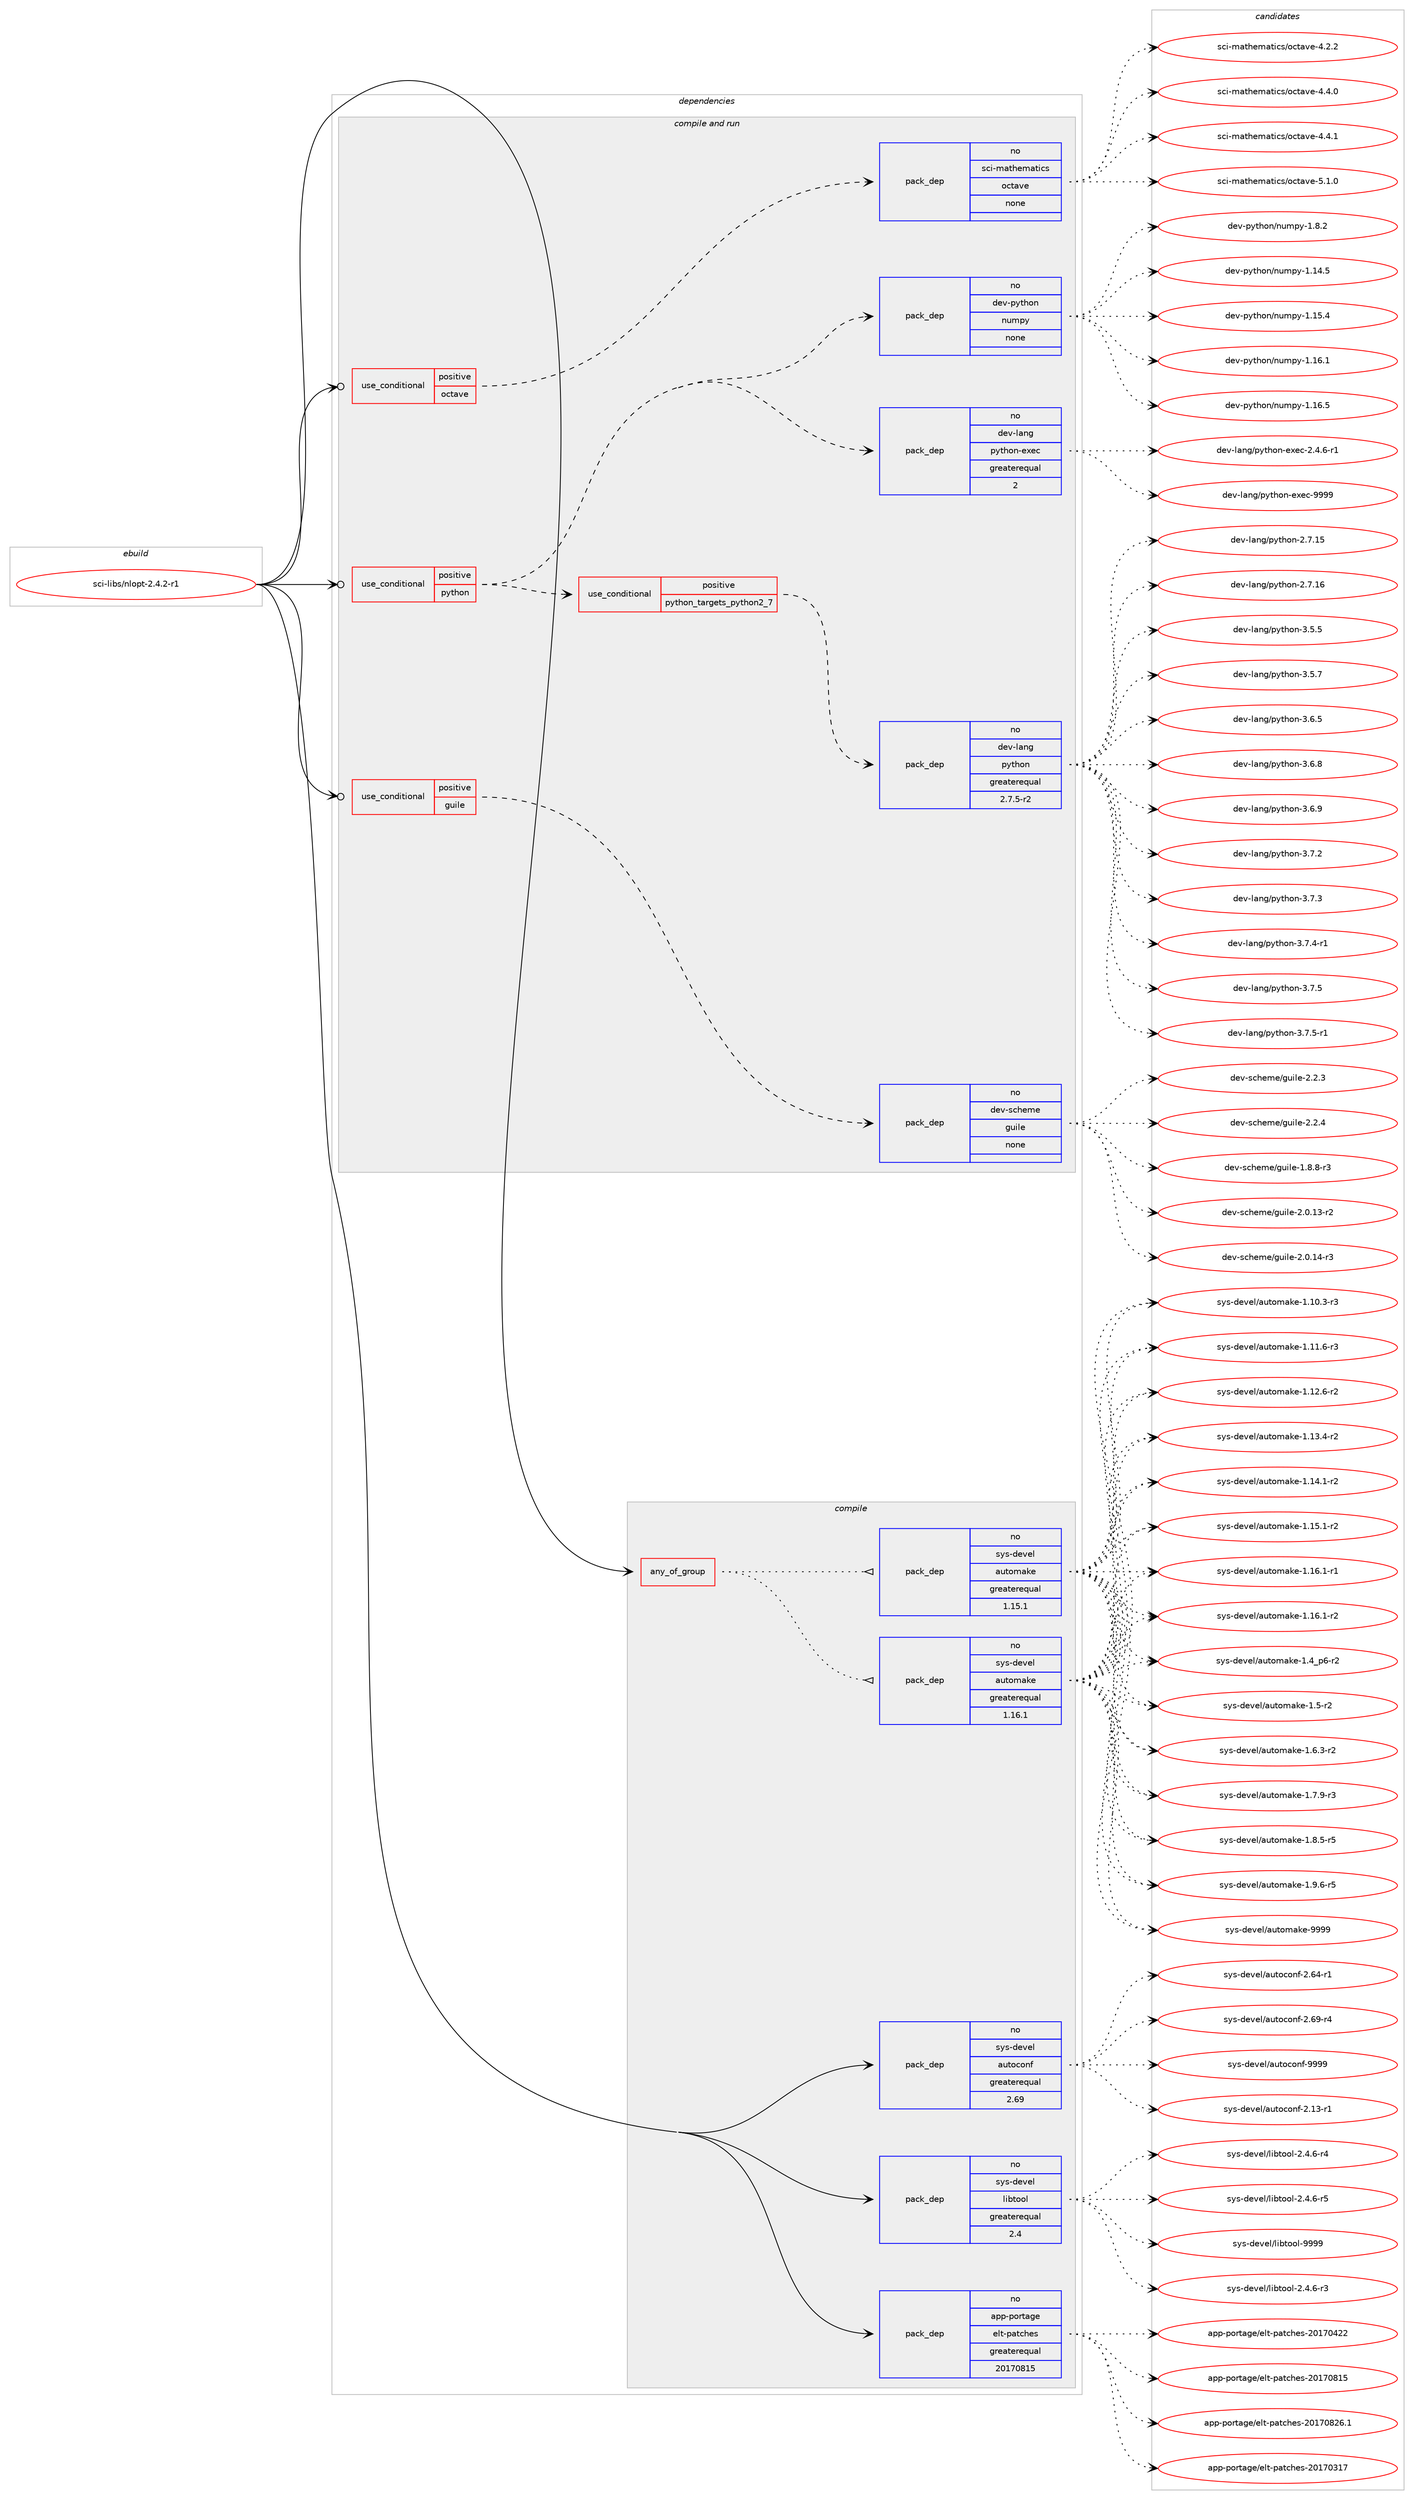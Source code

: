 digraph prolog {

# *************
# Graph options
# *************

newrank=true;
concentrate=true;
compound=true;
graph [rankdir=LR,fontname=Helvetica,fontsize=10,ranksep=1.5];#, ranksep=2.5, nodesep=0.2];
edge  [arrowhead=vee];
node  [fontname=Helvetica,fontsize=10];

# **********
# The ebuild
# **********

subgraph cluster_leftcol {
color=gray;
rank=same;
label=<<i>ebuild</i>>;
id [label="sci-libs/nlopt-2.4.2-r1", color=red, width=4, href="../sci-libs/nlopt-2.4.2-r1.svg"];
}

# ****************
# The dependencies
# ****************

subgraph cluster_midcol {
color=gray;
label=<<i>dependencies</i>>;
subgraph cluster_compile {
fillcolor="#eeeeee";
style=filled;
label=<<i>compile</i>>;
subgraph any14675 {
dependency858755 [label=<<TABLE BORDER="0" CELLBORDER="1" CELLSPACING="0" CELLPADDING="4"><TR><TD CELLPADDING="10">any_of_group</TD></TR></TABLE>>, shape=none, color=red];subgraph pack635046 {
dependency858756 [label=<<TABLE BORDER="0" CELLBORDER="1" CELLSPACING="0" CELLPADDING="4" WIDTH="220"><TR><TD ROWSPAN="6" CELLPADDING="30">pack_dep</TD></TR><TR><TD WIDTH="110">no</TD></TR><TR><TD>sys-devel</TD></TR><TR><TD>automake</TD></TR><TR><TD>greaterequal</TD></TR><TR><TD>1.16.1</TD></TR></TABLE>>, shape=none, color=blue];
}
dependency858755:e -> dependency858756:w [weight=20,style="dotted",arrowhead="oinv"];
subgraph pack635047 {
dependency858757 [label=<<TABLE BORDER="0" CELLBORDER="1" CELLSPACING="0" CELLPADDING="4" WIDTH="220"><TR><TD ROWSPAN="6" CELLPADDING="30">pack_dep</TD></TR><TR><TD WIDTH="110">no</TD></TR><TR><TD>sys-devel</TD></TR><TR><TD>automake</TD></TR><TR><TD>greaterequal</TD></TR><TR><TD>1.15.1</TD></TR></TABLE>>, shape=none, color=blue];
}
dependency858755:e -> dependency858757:w [weight=20,style="dotted",arrowhead="oinv"];
}
id:e -> dependency858755:w [weight=20,style="solid",arrowhead="vee"];
subgraph pack635048 {
dependency858758 [label=<<TABLE BORDER="0" CELLBORDER="1" CELLSPACING="0" CELLPADDING="4" WIDTH="220"><TR><TD ROWSPAN="6" CELLPADDING="30">pack_dep</TD></TR><TR><TD WIDTH="110">no</TD></TR><TR><TD>app-portage</TD></TR><TR><TD>elt-patches</TD></TR><TR><TD>greaterequal</TD></TR><TR><TD>20170815</TD></TR></TABLE>>, shape=none, color=blue];
}
id:e -> dependency858758:w [weight=20,style="solid",arrowhead="vee"];
subgraph pack635049 {
dependency858759 [label=<<TABLE BORDER="0" CELLBORDER="1" CELLSPACING="0" CELLPADDING="4" WIDTH="220"><TR><TD ROWSPAN="6" CELLPADDING="30">pack_dep</TD></TR><TR><TD WIDTH="110">no</TD></TR><TR><TD>sys-devel</TD></TR><TR><TD>autoconf</TD></TR><TR><TD>greaterequal</TD></TR><TR><TD>2.69</TD></TR></TABLE>>, shape=none, color=blue];
}
id:e -> dependency858759:w [weight=20,style="solid",arrowhead="vee"];
subgraph pack635050 {
dependency858760 [label=<<TABLE BORDER="0" CELLBORDER="1" CELLSPACING="0" CELLPADDING="4" WIDTH="220"><TR><TD ROWSPAN="6" CELLPADDING="30">pack_dep</TD></TR><TR><TD WIDTH="110">no</TD></TR><TR><TD>sys-devel</TD></TR><TR><TD>libtool</TD></TR><TR><TD>greaterequal</TD></TR><TR><TD>2.4</TD></TR></TABLE>>, shape=none, color=blue];
}
id:e -> dependency858760:w [weight=20,style="solid",arrowhead="vee"];
}
subgraph cluster_compileandrun {
fillcolor="#eeeeee";
style=filled;
label=<<i>compile and run</i>>;
subgraph cond208525 {
dependency858761 [label=<<TABLE BORDER="0" CELLBORDER="1" CELLSPACING="0" CELLPADDING="4"><TR><TD ROWSPAN="3" CELLPADDING="10">use_conditional</TD></TR><TR><TD>positive</TD></TR><TR><TD>guile</TD></TR></TABLE>>, shape=none, color=red];
subgraph pack635051 {
dependency858762 [label=<<TABLE BORDER="0" CELLBORDER="1" CELLSPACING="0" CELLPADDING="4" WIDTH="220"><TR><TD ROWSPAN="6" CELLPADDING="30">pack_dep</TD></TR><TR><TD WIDTH="110">no</TD></TR><TR><TD>dev-scheme</TD></TR><TR><TD>guile</TD></TR><TR><TD>none</TD></TR><TR><TD></TD></TR></TABLE>>, shape=none, color=blue];
}
dependency858761:e -> dependency858762:w [weight=20,style="dashed",arrowhead="vee"];
}
id:e -> dependency858761:w [weight=20,style="solid",arrowhead="odotvee"];
subgraph cond208526 {
dependency858763 [label=<<TABLE BORDER="0" CELLBORDER="1" CELLSPACING="0" CELLPADDING="4"><TR><TD ROWSPAN="3" CELLPADDING="10">use_conditional</TD></TR><TR><TD>positive</TD></TR><TR><TD>octave</TD></TR></TABLE>>, shape=none, color=red];
subgraph pack635052 {
dependency858764 [label=<<TABLE BORDER="0" CELLBORDER="1" CELLSPACING="0" CELLPADDING="4" WIDTH="220"><TR><TD ROWSPAN="6" CELLPADDING="30">pack_dep</TD></TR><TR><TD WIDTH="110">no</TD></TR><TR><TD>sci-mathematics</TD></TR><TR><TD>octave</TD></TR><TR><TD>none</TD></TR><TR><TD></TD></TR></TABLE>>, shape=none, color=blue];
}
dependency858763:e -> dependency858764:w [weight=20,style="dashed",arrowhead="vee"];
}
id:e -> dependency858763:w [weight=20,style="solid",arrowhead="odotvee"];
subgraph cond208527 {
dependency858765 [label=<<TABLE BORDER="0" CELLBORDER="1" CELLSPACING="0" CELLPADDING="4"><TR><TD ROWSPAN="3" CELLPADDING="10">use_conditional</TD></TR><TR><TD>positive</TD></TR><TR><TD>python</TD></TR></TABLE>>, shape=none, color=red];
subgraph cond208528 {
dependency858766 [label=<<TABLE BORDER="0" CELLBORDER="1" CELLSPACING="0" CELLPADDING="4"><TR><TD ROWSPAN="3" CELLPADDING="10">use_conditional</TD></TR><TR><TD>positive</TD></TR><TR><TD>python_targets_python2_7</TD></TR></TABLE>>, shape=none, color=red];
subgraph pack635053 {
dependency858767 [label=<<TABLE BORDER="0" CELLBORDER="1" CELLSPACING="0" CELLPADDING="4" WIDTH="220"><TR><TD ROWSPAN="6" CELLPADDING="30">pack_dep</TD></TR><TR><TD WIDTH="110">no</TD></TR><TR><TD>dev-lang</TD></TR><TR><TD>python</TD></TR><TR><TD>greaterequal</TD></TR><TR><TD>2.7.5-r2</TD></TR></TABLE>>, shape=none, color=blue];
}
dependency858766:e -> dependency858767:w [weight=20,style="dashed",arrowhead="vee"];
}
dependency858765:e -> dependency858766:w [weight=20,style="dashed",arrowhead="vee"];
subgraph pack635054 {
dependency858768 [label=<<TABLE BORDER="0" CELLBORDER="1" CELLSPACING="0" CELLPADDING="4" WIDTH="220"><TR><TD ROWSPAN="6" CELLPADDING="30">pack_dep</TD></TR><TR><TD WIDTH="110">no</TD></TR><TR><TD>dev-lang</TD></TR><TR><TD>python-exec</TD></TR><TR><TD>greaterequal</TD></TR><TR><TD>2</TD></TR></TABLE>>, shape=none, color=blue];
}
dependency858765:e -> dependency858768:w [weight=20,style="dashed",arrowhead="vee"];
subgraph pack635055 {
dependency858769 [label=<<TABLE BORDER="0" CELLBORDER="1" CELLSPACING="0" CELLPADDING="4" WIDTH="220"><TR><TD ROWSPAN="6" CELLPADDING="30">pack_dep</TD></TR><TR><TD WIDTH="110">no</TD></TR><TR><TD>dev-python</TD></TR><TR><TD>numpy</TD></TR><TR><TD>none</TD></TR><TR><TD></TD></TR></TABLE>>, shape=none, color=blue];
}
dependency858765:e -> dependency858769:w [weight=20,style="dashed",arrowhead="vee"];
}
id:e -> dependency858765:w [weight=20,style="solid",arrowhead="odotvee"];
}
subgraph cluster_run {
fillcolor="#eeeeee";
style=filled;
label=<<i>run</i>>;
}
}

# **************
# The candidates
# **************

subgraph cluster_choices {
rank=same;
color=gray;
label=<<i>candidates</i>>;

subgraph choice635046 {
color=black;
nodesep=1;
choice11512111545100101118101108479711711611110997107101454946494846514511451 [label="sys-devel/automake-1.10.3-r3", color=red, width=4,href="../sys-devel/automake-1.10.3-r3.svg"];
choice11512111545100101118101108479711711611110997107101454946494946544511451 [label="sys-devel/automake-1.11.6-r3", color=red, width=4,href="../sys-devel/automake-1.11.6-r3.svg"];
choice11512111545100101118101108479711711611110997107101454946495046544511450 [label="sys-devel/automake-1.12.6-r2", color=red, width=4,href="../sys-devel/automake-1.12.6-r2.svg"];
choice11512111545100101118101108479711711611110997107101454946495146524511450 [label="sys-devel/automake-1.13.4-r2", color=red, width=4,href="../sys-devel/automake-1.13.4-r2.svg"];
choice11512111545100101118101108479711711611110997107101454946495246494511450 [label="sys-devel/automake-1.14.1-r2", color=red, width=4,href="../sys-devel/automake-1.14.1-r2.svg"];
choice11512111545100101118101108479711711611110997107101454946495346494511450 [label="sys-devel/automake-1.15.1-r2", color=red, width=4,href="../sys-devel/automake-1.15.1-r2.svg"];
choice11512111545100101118101108479711711611110997107101454946495446494511449 [label="sys-devel/automake-1.16.1-r1", color=red, width=4,href="../sys-devel/automake-1.16.1-r1.svg"];
choice11512111545100101118101108479711711611110997107101454946495446494511450 [label="sys-devel/automake-1.16.1-r2", color=red, width=4,href="../sys-devel/automake-1.16.1-r2.svg"];
choice115121115451001011181011084797117116111109971071014549465295112544511450 [label="sys-devel/automake-1.4_p6-r2", color=red, width=4,href="../sys-devel/automake-1.4_p6-r2.svg"];
choice11512111545100101118101108479711711611110997107101454946534511450 [label="sys-devel/automake-1.5-r2", color=red, width=4,href="../sys-devel/automake-1.5-r2.svg"];
choice115121115451001011181011084797117116111109971071014549465446514511450 [label="sys-devel/automake-1.6.3-r2", color=red, width=4,href="../sys-devel/automake-1.6.3-r2.svg"];
choice115121115451001011181011084797117116111109971071014549465546574511451 [label="sys-devel/automake-1.7.9-r3", color=red, width=4,href="../sys-devel/automake-1.7.9-r3.svg"];
choice115121115451001011181011084797117116111109971071014549465646534511453 [label="sys-devel/automake-1.8.5-r5", color=red, width=4,href="../sys-devel/automake-1.8.5-r5.svg"];
choice115121115451001011181011084797117116111109971071014549465746544511453 [label="sys-devel/automake-1.9.6-r5", color=red, width=4,href="../sys-devel/automake-1.9.6-r5.svg"];
choice115121115451001011181011084797117116111109971071014557575757 [label="sys-devel/automake-9999", color=red, width=4,href="../sys-devel/automake-9999.svg"];
dependency858756:e -> choice11512111545100101118101108479711711611110997107101454946494846514511451:w [style=dotted,weight="100"];
dependency858756:e -> choice11512111545100101118101108479711711611110997107101454946494946544511451:w [style=dotted,weight="100"];
dependency858756:e -> choice11512111545100101118101108479711711611110997107101454946495046544511450:w [style=dotted,weight="100"];
dependency858756:e -> choice11512111545100101118101108479711711611110997107101454946495146524511450:w [style=dotted,weight="100"];
dependency858756:e -> choice11512111545100101118101108479711711611110997107101454946495246494511450:w [style=dotted,weight="100"];
dependency858756:e -> choice11512111545100101118101108479711711611110997107101454946495346494511450:w [style=dotted,weight="100"];
dependency858756:e -> choice11512111545100101118101108479711711611110997107101454946495446494511449:w [style=dotted,weight="100"];
dependency858756:e -> choice11512111545100101118101108479711711611110997107101454946495446494511450:w [style=dotted,weight="100"];
dependency858756:e -> choice115121115451001011181011084797117116111109971071014549465295112544511450:w [style=dotted,weight="100"];
dependency858756:e -> choice11512111545100101118101108479711711611110997107101454946534511450:w [style=dotted,weight="100"];
dependency858756:e -> choice115121115451001011181011084797117116111109971071014549465446514511450:w [style=dotted,weight="100"];
dependency858756:e -> choice115121115451001011181011084797117116111109971071014549465546574511451:w [style=dotted,weight="100"];
dependency858756:e -> choice115121115451001011181011084797117116111109971071014549465646534511453:w [style=dotted,weight="100"];
dependency858756:e -> choice115121115451001011181011084797117116111109971071014549465746544511453:w [style=dotted,weight="100"];
dependency858756:e -> choice115121115451001011181011084797117116111109971071014557575757:w [style=dotted,weight="100"];
}
subgraph choice635047 {
color=black;
nodesep=1;
choice11512111545100101118101108479711711611110997107101454946494846514511451 [label="sys-devel/automake-1.10.3-r3", color=red, width=4,href="../sys-devel/automake-1.10.3-r3.svg"];
choice11512111545100101118101108479711711611110997107101454946494946544511451 [label="sys-devel/automake-1.11.6-r3", color=red, width=4,href="../sys-devel/automake-1.11.6-r3.svg"];
choice11512111545100101118101108479711711611110997107101454946495046544511450 [label="sys-devel/automake-1.12.6-r2", color=red, width=4,href="../sys-devel/automake-1.12.6-r2.svg"];
choice11512111545100101118101108479711711611110997107101454946495146524511450 [label="sys-devel/automake-1.13.4-r2", color=red, width=4,href="../sys-devel/automake-1.13.4-r2.svg"];
choice11512111545100101118101108479711711611110997107101454946495246494511450 [label="sys-devel/automake-1.14.1-r2", color=red, width=4,href="../sys-devel/automake-1.14.1-r2.svg"];
choice11512111545100101118101108479711711611110997107101454946495346494511450 [label="sys-devel/automake-1.15.1-r2", color=red, width=4,href="../sys-devel/automake-1.15.1-r2.svg"];
choice11512111545100101118101108479711711611110997107101454946495446494511449 [label="sys-devel/automake-1.16.1-r1", color=red, width=4,href="../sys-devel/automake-1.16.1-r1.svg"];
choice11512111545100101118101108479711711611110997107101454946495446494511450 [label="sys-devel/automake-1.16.1-r2", color=red, width=4,href="../sys-devel/automake-1.16.1-r2.svg"];
choice115121115451001011181011084797117116111109971071014549465295112544511450 [label="sys-devel/automake-1.4_p6-r2", color=red, width=4,href="../sys-devel/automake-1.4_p6-r2.svg"];
choice11512111545100101118101108479711711611110997107101454946534511450 [label="sys-devel/automake-1.5-r2", color=red, width=4,href="../sys-devel/automake-1.5-r2.svg"];
choice115121115451001011181011084797117116111109971071014549465446514511450 [label="sys-devel/automake-1.6.3-r2", color=red, width=4,href="../sys-devel/automake-1.6.3-r2.svg"];
choice115121115451001011181011084797117116111109971071014549465546574511451 [label="sys-devel/automake-1.7.9-r3", color=red, width=4,href="../sys-devel/automake-1.7.9-r3.svg"];
choice115121115451001011181011084797117116111109971071014549465646534511453 [label="sys-devel/automake-1.8.5-r5", color=red, width=4,href="../sys-devel/automake-1.8.5-r5.svg"];
choice115121115451001011181011084797117116111109971071014549465746544511453 [label="sys-devel/automake-1.9.6-r5", color=red, width=4,href="../sys-devel/automake-1.9.6-r5.svg"];
choice115121115451001011181011084797117116111109971071014557575757 [label="sys-devel/automake-9999", color=red, width=4,href="../sys-devel/automake-9999.svg"];
dependency858757:e -> choice11512111545100101118101108479711711611110997107101454946494846514511451:w [style=dotted,weight="100"];
dependency858757:e -> choice11512111545100101118101108479711711611110997107101454946494946544511451:w [style=dotted,weight="100"];
dependency858757:e -> choice11512111545100101118101108479711711611110997107101454946495046544511450:w [style=dotted,weight="100"];
dependency858757:e -> choice11512111545100101118101108479711711611110997107101454946495146524511450:w [style=dotted,weight="100"];
dependency858757:e -> choice11512111545100101118101108479711711611110997107101454946495246494511450:w [style=dotted,weight="100"];
dependency858757:e -> choice11512111545100101118101108479711711611110997107101454946495346494511450:w [style=dotted,weight="100"];
dependency858757:e -> choice11512111545100101118101108479711711611110997107101454946495446494511449:w [style=dotted,weight="100"];
dependency858757:e -> choice11512111545100101118101108479711711611110997107101454946495446494511450:w [style=dotted,weight="100"];
dependency858757:e -> choice115121115451001011181011084797117116111109971071014549465295112544511450:w [style=dotted,weight="100"];
dependency858757:e -> choice11512111545100101118101108479711711611110997107101454946534511450:w [style=dotted,weight="100"];
dependency858757:e -> choice115121115451001011181011084797117116111109971071014549465446514511450:w [style=dotted,weight="100"];
dependency858757:e -> choice115121115451001011181011084797117116111109971071014549465546574511451:w [style=dotted,weight="100"];
dependency858757:e -> choice115121115451001011181011084797117116111109971071014549465646534511453:w [style=dotted,weight="100"];
dependency858757:e -> choice115121115451001011181011084797117116111109971071014549465746544511453:w [style=dotted,weight="100"];
dependency858757:e -> choice115121115451001011181011084797117116111109971071014557575757:w [style=dotted,weight="100"];
}
subgraph choice635048 {
color=black;
nodesep=1;
choice97112112451121111141169710310147101108116451129711699104101115455048495548514955 [label="app-portage/elt-patches-20170317", color=red, width=4,href="../app-portage/elt-patches-20170317.svg"];
choice97112112451121111141169710310147101108116451129711699104101115455048495548525050 [label="app-portage/elt-patches-20170422", color=red, width=4,href="../app-portage/elt-patches-20170422.svg"];
choice97112112451121111141169710310147101108116451129711699104101115455048495548564953 [label="app-portage/elt-patches-20170815", color=red, width=4,href="../app-portage/elt-patches-20170815.svg"];
choice971121124511211111411697103101471011081164511297116991041011154550484955485650544649 [label="app-portage/elt-patches-20170826.1", color=red, width=4,href="../app-portage/elt-patches-20170826.1.svg"];
dependency858758:e -> choice97112112451121111141169710310147101108116451129711699104101115455048495548514955:w [style=dotted,weight="100"];
dependency858758:e -> choice97112112451121111141169710310147101108116451129711699104101115455048495548525050:w [style=dotted,weight="100"];
dependency858758:e -> choice97112112451121111141169710310147101108116451129711699104101115455048495548564953:w [style=dotted,weight="100"];
dependency858758:e -> choice971121124511211111411697103101471011081164511297116991041011154550484955485650544649:w [style=dotted,weight="100"];
}
subgraph choice635049 {
color=black;
nodesep=1;
choice1151211154510010111810110847971171161119911111010245504649514511449 [label="sys-devel/autoconf-2.13-r1", color=red, width=4,href="../sys-devel/autoconf-2.13-r1.svg"];
choice1151211154510010111810110847971171161119911111010245504654524511449 [label="sys-devel/autoconf-2.64-r1", color=red, width=4,href="../sys-devel/autoconf-2.64-r1.svg"];
choice1151211154510010111810110847971171161119911111010245504654574511452 [label="sys-devel/autoconf-2.69-r4", color=red, width=4,href="../sys-devel/autoconf-2.69-r4.svg"];
choice115121115451001011181011084797117116111991111101024557575757 [label="sys-devel/autoconf-9999", color=red, width=4,href="../sys-devel/autoconf-9999.svg"];
dependency858759:e -> choice1151211154510010111810110847971171161119911111010245504649514511449:w [style=dotted,weight="100"];
dependency858759:e -> choice1151211154510010111810110847971171161119911111010245504654524511449:w [style=dotted,weight="100"];
dependency858759:e -> choice1151211154510010111810110847971171161119911111010245504654574511452:w [style=dotted,weight="100"];
dependency858759:e -> choice115121115451001011181011084797117116111991111101024557575757:w [style=dotted,weight="100"];
}
subgraph choice635050 {
color=black;
nodesep=1;
choice1151211154510010111810110847108105981161111111084550465246544511451 [label="sys-devel/libtool-2.4.6-r3", color=red, width=4,href="../sys-devel/libtool-2.4.6-r3.svg"];
choice1151211154510010111810110847108105981161111111084550465246544511452 [label="sys-devel/libtool-2.4.6-r4", color=red, width=4,href="../sys-devel/libtool-2.4.6-r4.svg"];
choice1151211154510010111810110847108105981161111111084550465246544511453 [label="sys-devel/libtool-2.4.6-r5", color=red, width=4,href="../sys-devel/libtool-2.4.6-r5.svg"];
choice1151211154510010111810110847108105981161111111084557575757 [label="sys-devel/libtool-9999", color=red, width=4,href="../sys-devel/libtool-9999.svg"];
dependency858760:e -> choice1151211154510010111810110847108105981161111111084550465246544511451:w [style=dotted,weight="100"];
dependency858760:e -> choice1151211154510010111810110847108105981161111111084550465246544511452:w [style=dotted,weight="100"];
dependency858760:e -> choice1151211154510010111810110847108105981161111111084550465246544511453:w [style=dotted,weight="100"];
dependency858760:e -> choice1151211154510010111810110847108105981161111111084557575757:w [style=dotted,weight="100"];
}
subgraph choice635051 {
color=black;
nodesep=1;
choice1001011184511599104101109101471031171051081014549465646564511451 [label="dev-scheme/guile-1.8.8-r3", color=red, width=4,href="../dev-scheme/guile-1.8.8-r3.svg"];
choice100101118451159910410110910147103117105108101455046484649514511450 [label="dev-scheme/guile-2.0.13-r2", color=red, width=4,href="../dev-scheme/guile-2.0.13-r2.svg"];
choice100101118451159910410110910147103117105108101455046484649524511451 [label="dev-scheme/guile-2.0.14-r3", color=red, width=4,href="../dev-scheme/guile-2.0.14-r3.svg"];
choice100101118451159910410110910147103117105108101455046504651 [label="dev-scheme/guile-2.2.3", color=red, width=4,href="../dev-scheme/guile-2.2.3.svg"];
choice100101118451159910410110910147103117105108101455046504652 [label="dev-scheme/guile-2.2.4", color=red, width=4,href="../dev-scheme/guile-2.2.4.svg"];
dependency858762:e -> choice1001011184511599104101109101471031171051081014549465646564511451:w [style=dotted,weight="100"];
dependency858762:e -> choice100101118451159910410110910147103117105108101455046484649514511450:w [style=dotted,weight="100"];
dependency858762:e -> choice100101118451159910410110910147103117105108101455046484649524511451:w [style=dotted,weight="100"];
dependency858762:e -> choice100101118451159910410110910147103117105108101455046504651:w [style=dotted,weight="100"];
dependency858762:e -> choice100101118451159910410110910147103117105108101455046504652:w [style=dotted,weight="100"];
}
subgraph choice635052 {
color=black;
nodesep=1;
choice1159910545109971161041011099711610599115471119911697118101455246504650 [label="sci-mathematics/octave-4.2.2", color=red, width=4,href="../sci-mathematics/octave-4.2.2.svg"];
choice1159910545109971161041011099711610599115471119911697118101455246524648 [label="sci-mathematics/octave-4.4.0", color=red, width=4,href="../sci-mathematics/octave-4.4.0.svg"];
choice1159910545109971161041011099711610599115471119911697118101455246524649 [label="sci-mathematics/octave-4.4.1", color=red, width=4,href="../sci-mathematics/octave-4.4.1.svg"];
choice1159910545109971161041011099711610599115471119911697118101455346494648 [label="sci-mathematics/octave-5.1.0", color=red, width=4,href="../sci-mathematics/octave-5.1.0.svg"];
dependency858764:e -> choice1159910545109971161041011099711610599115471119911697118101455246504650:w [style=dotted,weight="100"];
dependency858764:e -> choice1159910545109971161041011099711610599115471119911697118101455246524648:w [style=dotted,weight="100"];
dependency858764:e -> choice1159910545109971161041011099711610599115471119911697118101455246524649:w [style=dotted,weight="100"];
dependency858764:e -> choice1159910545109971161041011099711610599115471119911697118101455346494648:w [style=dotted,weight="100"];
}
subgraph choice635053 {
color=black;
nodesep=1;
choice10010111845108971101034711212111610411111045504655464953 [label="dev-lang/python-2.7.15", color=red, width=4,href="../dev-lang/python-2.7.15.svg"];
choice10010111845108971101034711212111610411111045504655464954 [label="dev-lang/python-2.7.16", color=red, width=4,href="../dev-lang/python-2.7.16.svg"];
choice100101118451089711010347112121116104111110455146534653 [label="dev-lang/python-3.5.5", color=red, width=4,href="../dev-lang/python-3.5.5.svg"];
choice100101118451089711010347112121116104111110455146534655 [label="dev-lang/python-3.5.7", color=red, width=4,href="../dev-lang/python-3.5.7.svg"];
choice100101118451089711010347112121116104111110455146544653 [label="dev-lang/python-3.6.5", color=red, width=4,href="../dev-lang/python-3.6.5.svg"];
choice100101118451089711010347112121116104111110455146544656 [label="dev-lang/python-3.6.8", color=red, width=4,href="../dev-lang/python-3.6.8.svg"];
choice100101118451089711010347112121116104111110455146544657 [label="dev-lang/python-3.6.9", color=red, width=4,href="../dev-lang/python-3.6.9.svg"];
choice100101118451089711010347112121116104111110455146554650 [label="dev-lang/python-3.7.2", color=red, width=4,href="../dev-lang/python-3.7.2.svg"];
choice100101118451089711010347112121116104111110455146554651 [label="dev-lang/python-3.7.3", color=red, width=4,href="../dev-lang/python-3.7.3.svg"];
choice1001011184510897110103471121211161041111104551465546524511449 [label="dev-lang/python-3.7.4-r1", color=red, width=4,href="../dev-lang/python-3.7.4-r1.svg"];
choice100101118451089711010347112121116104111110455146554653 [label="dev-lang/python-3.7.5", color=red, width=4,href="../dev-lang/python-3.7.5.svg"];
choice1001011184510897110103471121211161041111104551465546534511449 [label="dev-lang/python-3.7.5-r1", color=red, width=4,href="../dev-lang/python-3.7.5-r1.svg"];
dependency858767:e -> choice10010111845108971101034711212111610411111045504655464953:w [style=dotted,weight="100"];
dependency858767:e -> choice10010111845108971101034711212111610411111045504655464954:w [style=dotted,weight="100"];
dependency858767:e -> choice100101118451089711010347112121116104111110455146534653:w [style=dotted,weight="100"];
dependency858767:e -> choice100101118451089711010347112121116104111110455146534655:w [style=dotted,weight="100"];
dependency858767:e -> choice100101118451089711010347112121116104111110455146544653:w [style=dotted,weight="100"];
dependency858767:e -> choice100101118451089711010347112121116104111110455146544656:w [style=dotted,weight="100"];
dependency858767:e -> choice100101118451089711010347112121116104111110455146544657:w [style=dotted,weight="100"];
dependency858767:e -> choice100101118451089711010347112121116104111110455146554650:w [style=dotted,weight="100"];
dependency858767:e -> choice100101118451089711010347112121116104111110455146554651:w [style=dotted,weight="100"];
dependency858767:e -> choice1001011184510897110103471121211161041111104551465546524511449:w [style=dotted,weight="100"];
dependency858767:e -> choice100101118451089711010347112121116104111110455146554653:w [style=dotted,weight="100"];
dependency858767:e -> choice1001011184510897110103471121211161041111104551465546534511449:w [style=dotted,weight="100"];
}
subgraph choice635054 {
color=black;
nodesep=1;
choice10010111845108971101034711212111610411111045101120101994550465246544511449 [label="dev-lang/python-exec-2.4.6-r1", color=red, width=4,href="../dev-lang/python-exec-2.4.6-r1.svg"];
choice10010111845108971101034711212111610411111045101120101994557575757 [label="dev-lang/python-exec-9999", color=red, width=4,href="../dev-lang/python-exec-9999.svg"];
dependency858768:e -> choice10010111845108971101034711212111610411111045101120101994550465246544511449:w [style=dotted,weight="100"];
dependency858768:e -> choice10010111845108971101034711212111610411111045101120101994557575757:w [style=dotted,weight="100"];
}
subgraph choice635055 {
color=black;
nodesep=1;
choice100101118451121211161041111104711011710911212145494649524653 [label="dev-python/numpy-1.14.5", color=red, width=4,href="../dev-python/numpy-1.14.5.svg"];
choice100101118451121211161041111104711011710911212145494649534652 [label="dev-python/numpy-1.15.4", color=red, width=4,href="../dev-python/numpy-1.15.4.svg"];
choice100101118451121211161041111104711011710911212145494649544649 [label="dev-python/numpy-1.16.1", color=red, width=4,href="../dev-python/numpy-1.16.1.svg"];
choice100101118451121211161041111104711011710911212145494649544653 [label="dev-python/numpy-1.16.5", color=red, width=4,href="../dev-python/numpy-1.16.5.svg"];
choice1001011184511212111610411111047110117109112121454946564650 [label="dev-python/numpy-1.8.2", color=red, width=4,href="../dev-python/numpy-1.8.2.svg"];
dependency858769:e -> choice100101118451121211161041111104711011710911212145494649524653:w [style=dotted,weight="100"];
dependency858769:e -> choice100101118451121211161041111104711011710911212145494649534652:w [style=dotted,weight="100"];
dependency858769:e -> choice100101118451121211161041111104711011710911212145494649544649:w [style=dotted,weight="100"];
dependency858769:e -> choice100101118451121211161041111104711011710911212145494649544653:w [style=dotted,weight="100"];
dependency858769:e -> choice1001011184511212111610411111047110117109112121454946564650:w [style=dotted,weight="100"];
}
}

}
